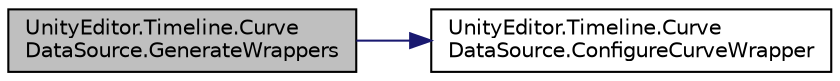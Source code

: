 digraph "UnityEditor.Timeline.CurveDataSource.GenerateWrappers"
{
 // LATEX_PDF_SIZE
  edge [fontname="Helvetica",fontsize="10",labelfontname="Helvetica",labelfontsize="10"];
  node [fontname="Helvetica",fontsize="10",shape=record];
  rankdir="LR";
  Node1 [label="UnityEditor.Timeline.Curve\lDataSource.GenerateWrappers",height=0.2,width=0.4,color="black", fillcolor="grey75", style="filled", fontcolor="black",tooltip=" "];
  Node1 -> Node2 [color="midnightblue",fontsize="10",style="solid",fontname="Helvetica"];
  Node2 [label="UnityEditor.Timeline.Curve\lDataSource.ConfigureCurveWrapper",height=0.2,width=0.4,color="black", fillcolor="white", style="filled",URL="$class_unity_editor_1_1_timeline_1_1_curve_data_source.html#a7e34b2517db04e174264f8c535ed7f0c",tooltip=" "];
}
